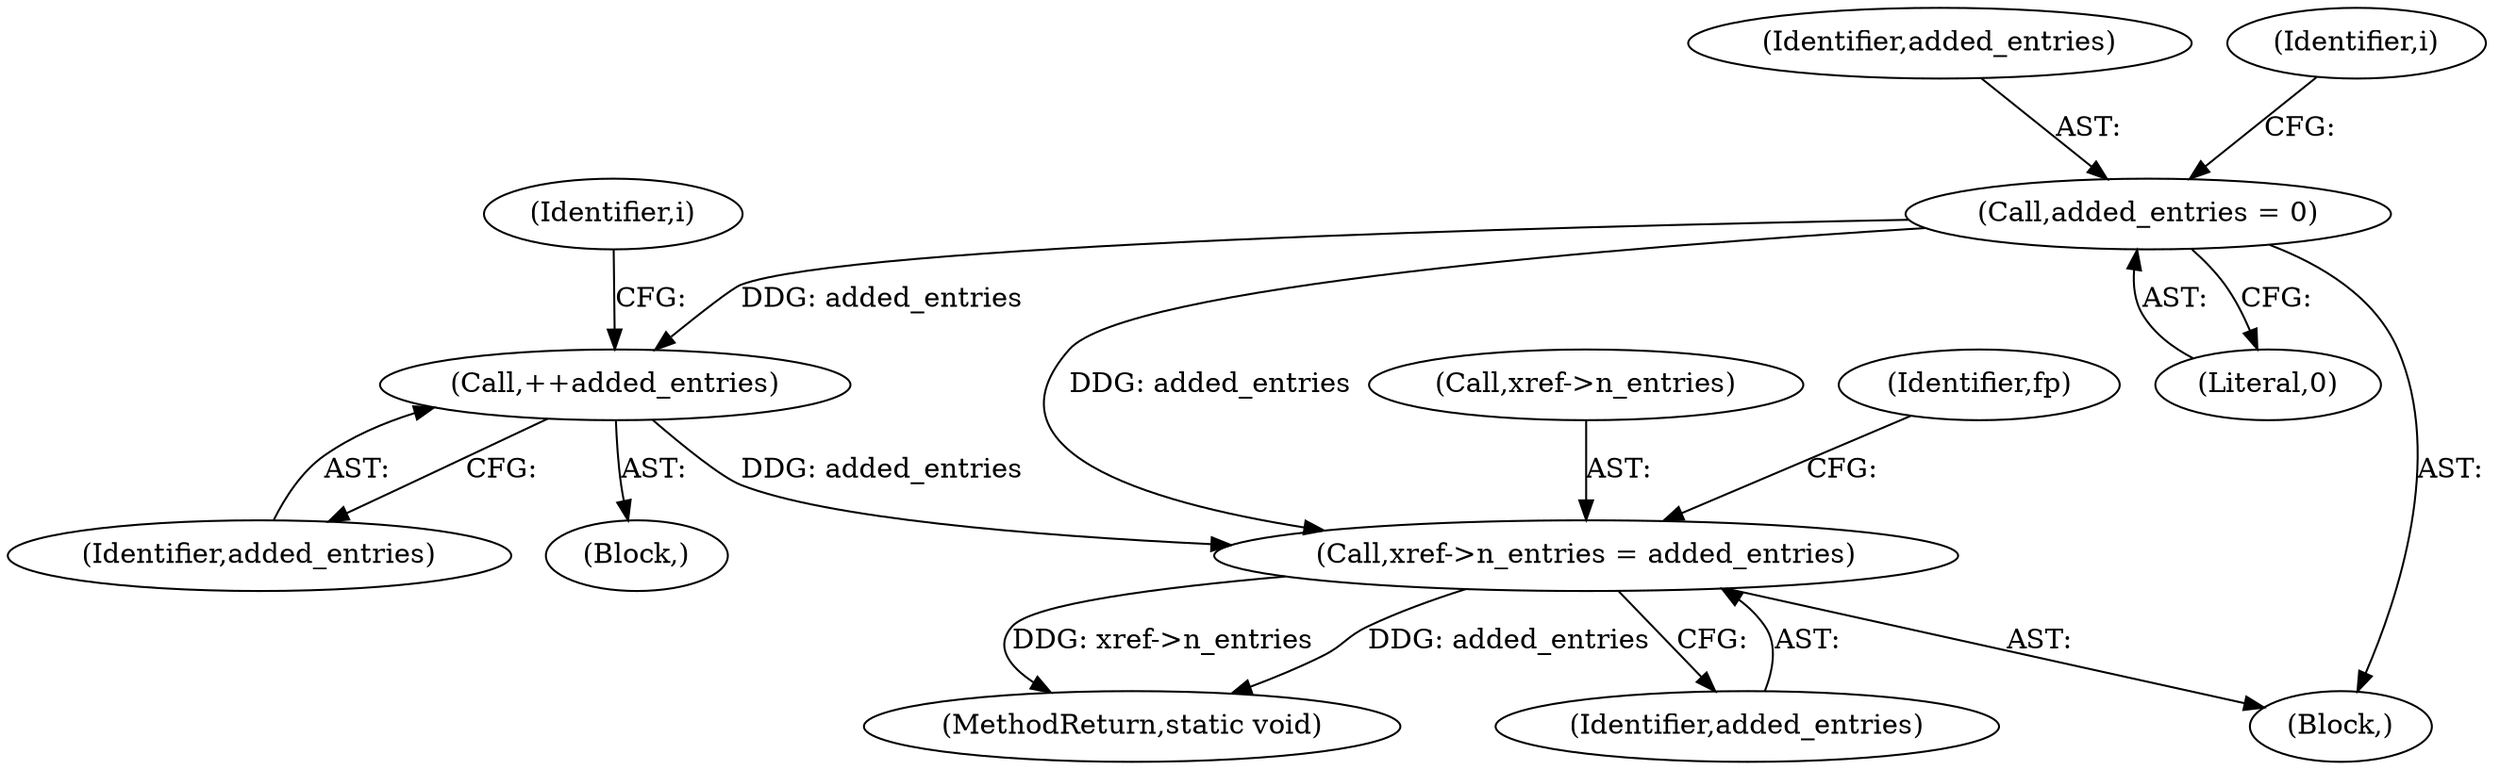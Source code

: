 digraph "0_pdfresurrect_0c4120fffa3dffe97b95c486a120eded82afe8a6_4@pointer" {
"1000347" [label="(Call,xref->n_entries = added_entries)"];
"1000200" [label="(Call,added_entries = 0)"];
"1000337" [label="(Call,++added_entries)"];
"1000201" [label="(Identifier,added_entries)"];
"1000338" [label="(Identifier,added_entries)"];
"1000348" [label="(Call,xref->n_entries)"];
"1000205" [label="(Identifier,i)"];
"1000109" [label="(Block,)"];
"1000213" [label="(Identifier,i)"];
"1000291" [label="(Block,)"];
"1000356" [label="(MethodReturn,static void)"];
"1000353" [label="(Identifier,fp)"];
"1000337" [label="(Call,++added_entries)"];
"1000202" [label="(Literal,0)"];
"1000351" [label="(Identifier,added_entries)"];
"1000347" [label="(Call,xref->n_entries = added_entries)"];
"1000200" [label="(Call,added_entries = 0)"];
"1000347" -> "1000109"  [label="AST: "];
"1000347" -> "1000351"  [label="CFG: "];
"1000348" -> "1000347"  [label="AST: "];
"1000351" -> "1000347"  [label="AST: "];
"1000353" -> "1000347"  [label="CFG: "];
"1000347" -> "1000356"  [label="DDG: added_entries"];
"1000347" -> "1000356"  [label="DDG: xref->n_entries"];
"1000200" -> "1000347"  [label="DDG: added_entries"];
"1000337" -> "1000347"  [label="DDG: added_entries"];
"1000200" -> "1000109"  [label="AST: "];
"1000200" -> "1000202"  [label="CFG: "];
"1000201" -> "1000200"  [label="AST: "];
"1000202" -> "1000200"  [label="AST: "];
"1000205" -> "1000200"  [label="CFG: "];
"1000200" -> "1000337"  [label="DDG: added_entries"];
"1000337" -> "1000291"  [label="AST: "];
"1000337" -> "1000338"  [label="CFG: "];
"1000338" -> "1000337"  [label="AST: "];
"1000213" -> "1000337"  [label="CFG: "];
}
